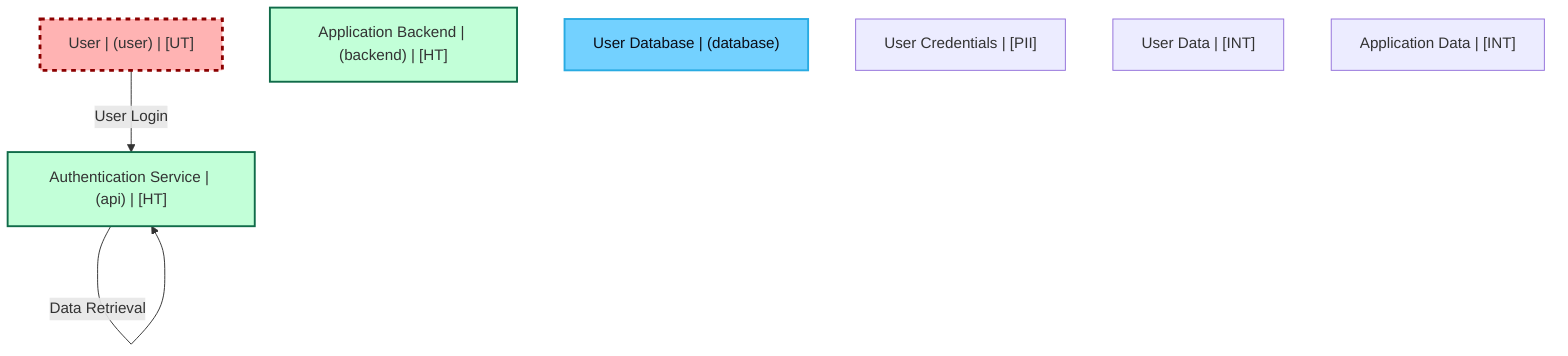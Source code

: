 graph TB
  e5f6g7h8-9abc-def0-1234-567890abcdef13["User | (user) | [UT]"]:::untrusted
  node_89abcdef0-1234-5678-9abc-def012345678["Authentication Service | (api) | [HT]"]:::highTrust
  cdef0123-4567-89ab-cdef-0123456789ab["Application Backend | (backend) | [HT]"]:::highTrust
  d4e5f678-9abc-def0-1234-567890abcdef12["User Database | (database)"]:::dataStore
  e1f2d3c4-b5a6-7890-1234-567890123456["User Credentials | [PII]"]:::dataAsset,pii
  f2e3d4c5-b6a7-8901-2345-67890abcdef1["User Data | [INT]"]:::dataAsset,internal
  node_3456789a-bcdf-0123-4567-89abcdef0123["Application Data | [INT]"]:::dataAsset,internal

  e5f6g7h8-9abc-def0-1234-567890abcdef13 -->|User Login| node_89abcdef0-1234-5678-9abc-def012345678:::encryptedFlow
  node_89abcdef0-1234-5678-9abc-def012345678 -->|Data Retrieval| node_89abcdef0-1234-5678-9abc-def012345678:::encryptedFlow

  classDef externalEntity fill:#FFB3B3,stroke:#8B0000,stroke-width:2px,color:#0B0D17
  classDef process fill:#C2FFD8,stroke:#106B49,stroke-width:2px,color:#0B0D17
  classDef dataStore fill:#73d1ff,stroke:#29ABE2,stroke-width:2px,color:#0B0D17
  classDef dataAsset fill:#ffa1ad,stroke:#A259FF,stroke-width:2px,color:#0B0D17
  classDef untrusted fill:#FFB3B3,stroke:#8B0000,stroke-width:3px,stroke-dasharray:5 5
  classDef lowTrust fill:#f77c63,stroke:#f77c63,stroke-width:2px,stroke-dasharray:3 3
  classDef mediumTrust fill:#FFF2B3,stroke:#7A6300,stroke-width:2px
  classDef highTrust fill:#C2FFD8,stroke:#106B49,stroke-width:2px
  classDef veryHighTrust fill:#36FF8F,stroke:#36FF8F,stroke-width:3px
  classDef public fill:#C2FFD8,stroke:#106B49,stroke-width:1px
  classDef internal fill:#FFF2B3,stroke:#7A6300,stroke-width:1px
  classDef confidential fill:#FFB3B3,stroke:#8B0000,stroke-width:2px
  classDef restricted fill:#8B0000,stroke:#8B0000,stroke-width:3px
  classDef pii fill:#ffa1ad,stroke:#A259FF,stroke-width:2px
  classDef pci fill:#8B0000,stroke:#8B0000,stroke-width:3px
  classDef phi fill:#ffa1ad,stroke:#A259FF,stroke-width:3px
  classDef encryptedFlow stroke:#106B49,stroke-width:2px
  classDef unencryptedFlow stroke:#8B0000,stroke-width:2px,stroke-dasharray:5 5
  classDef authenticatedFlow stroke:#29ABE2,stroke-width:2px
  classDef trustBoundary fill:transparent,stroke:#2E3440,stroke-width:3px,stroke-dasharray:10 5